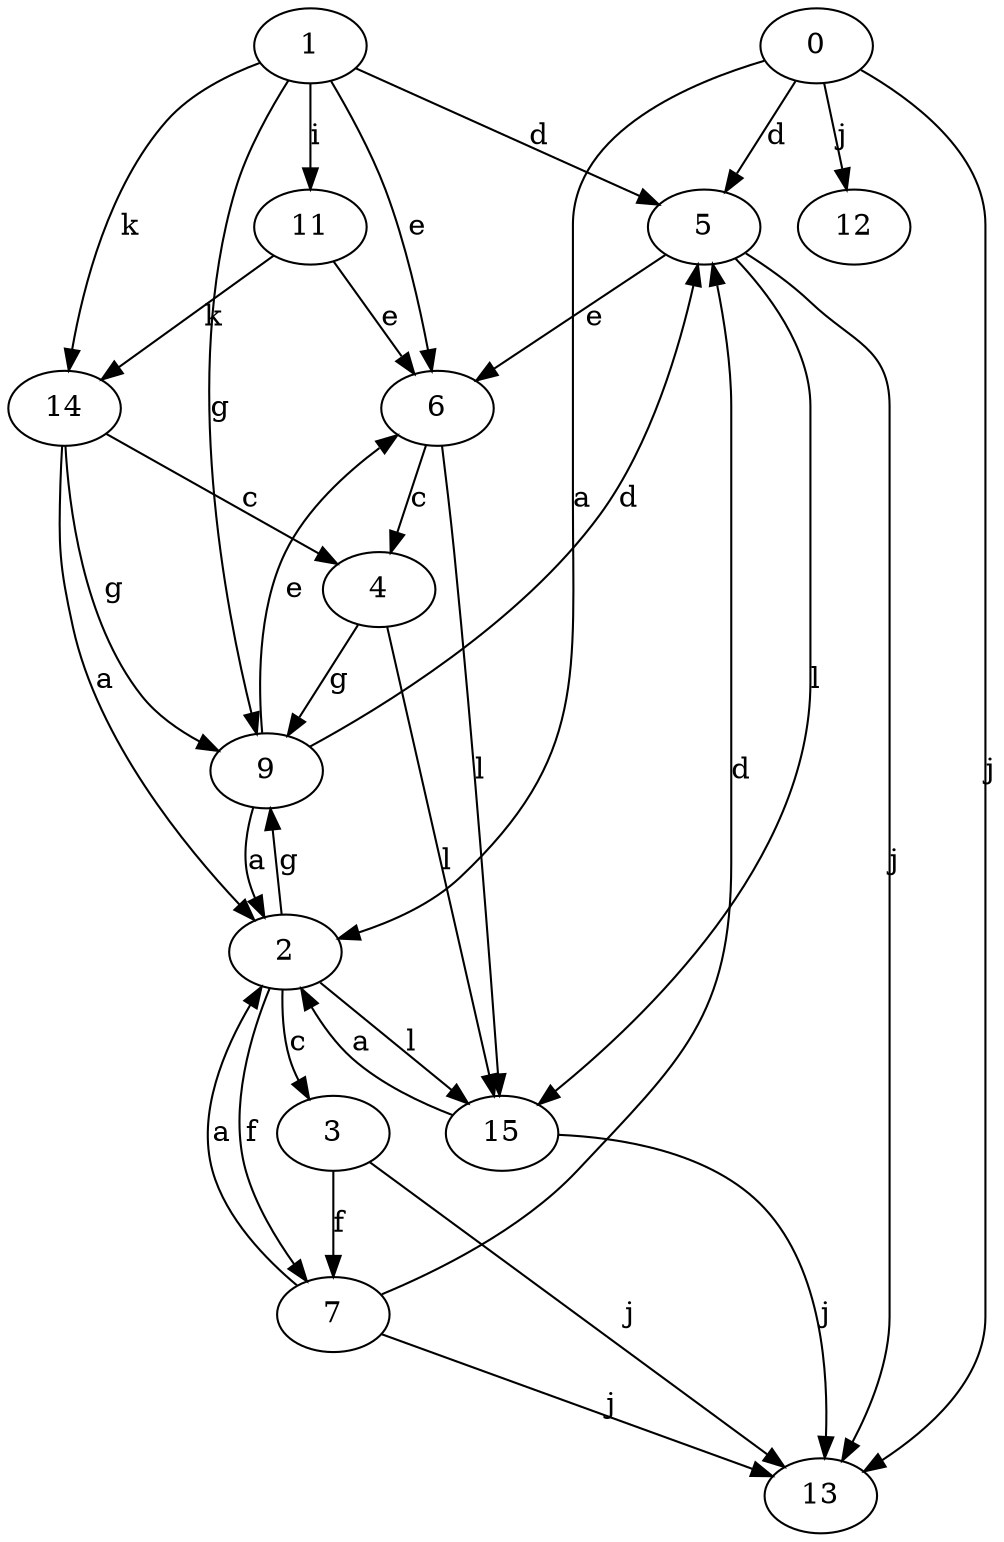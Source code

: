 strict digraph  {
1;
2;
3;
4;
5;
0;
6;
7;
9;
11;
12;
13;
14;
15;
1 -> 5  [label=d];
1 -> 6  [label=e];
1 -> 9  [label=g];
1 -> 11  [label=i];
1 -> 14  [label=k];
2 -> 3  [label=c];
2 -> 7  [label=f];
2 -> 9  [label=g];
2 -> 15  [label=l];
3 -> 7  [label=f];
3 -> 13  [label=j];
4 -> 9  [label=g];
4 -> 15  [label=l];
5 -> 6  [label=e];
5 -> 13  [label=j];
5 -> 15  [label=l];
0 -> 2  [label=a];
0 -> 5  [label=d];
0 -> 12  [label=j];
0 -> 13  [label=j];
6 -> 4  [label=c];
6 -> 15  [label=l];
7 -> 2  [label=a];
7 -> 5  [label=d];
7 -> 13  [label=j];
9 -> 2  [label=a];
9 -> 5  [label=d];
9 -> 6  [label=e];
11 -> 6  [label=e];
11 -> 14  [label=k];
14 -> 2  [label=a];
14 -> 4  [label=c];
14 -> 9  [label=g];
15 -> 2  [label=a];
15 -> 13  [label=j];
}
